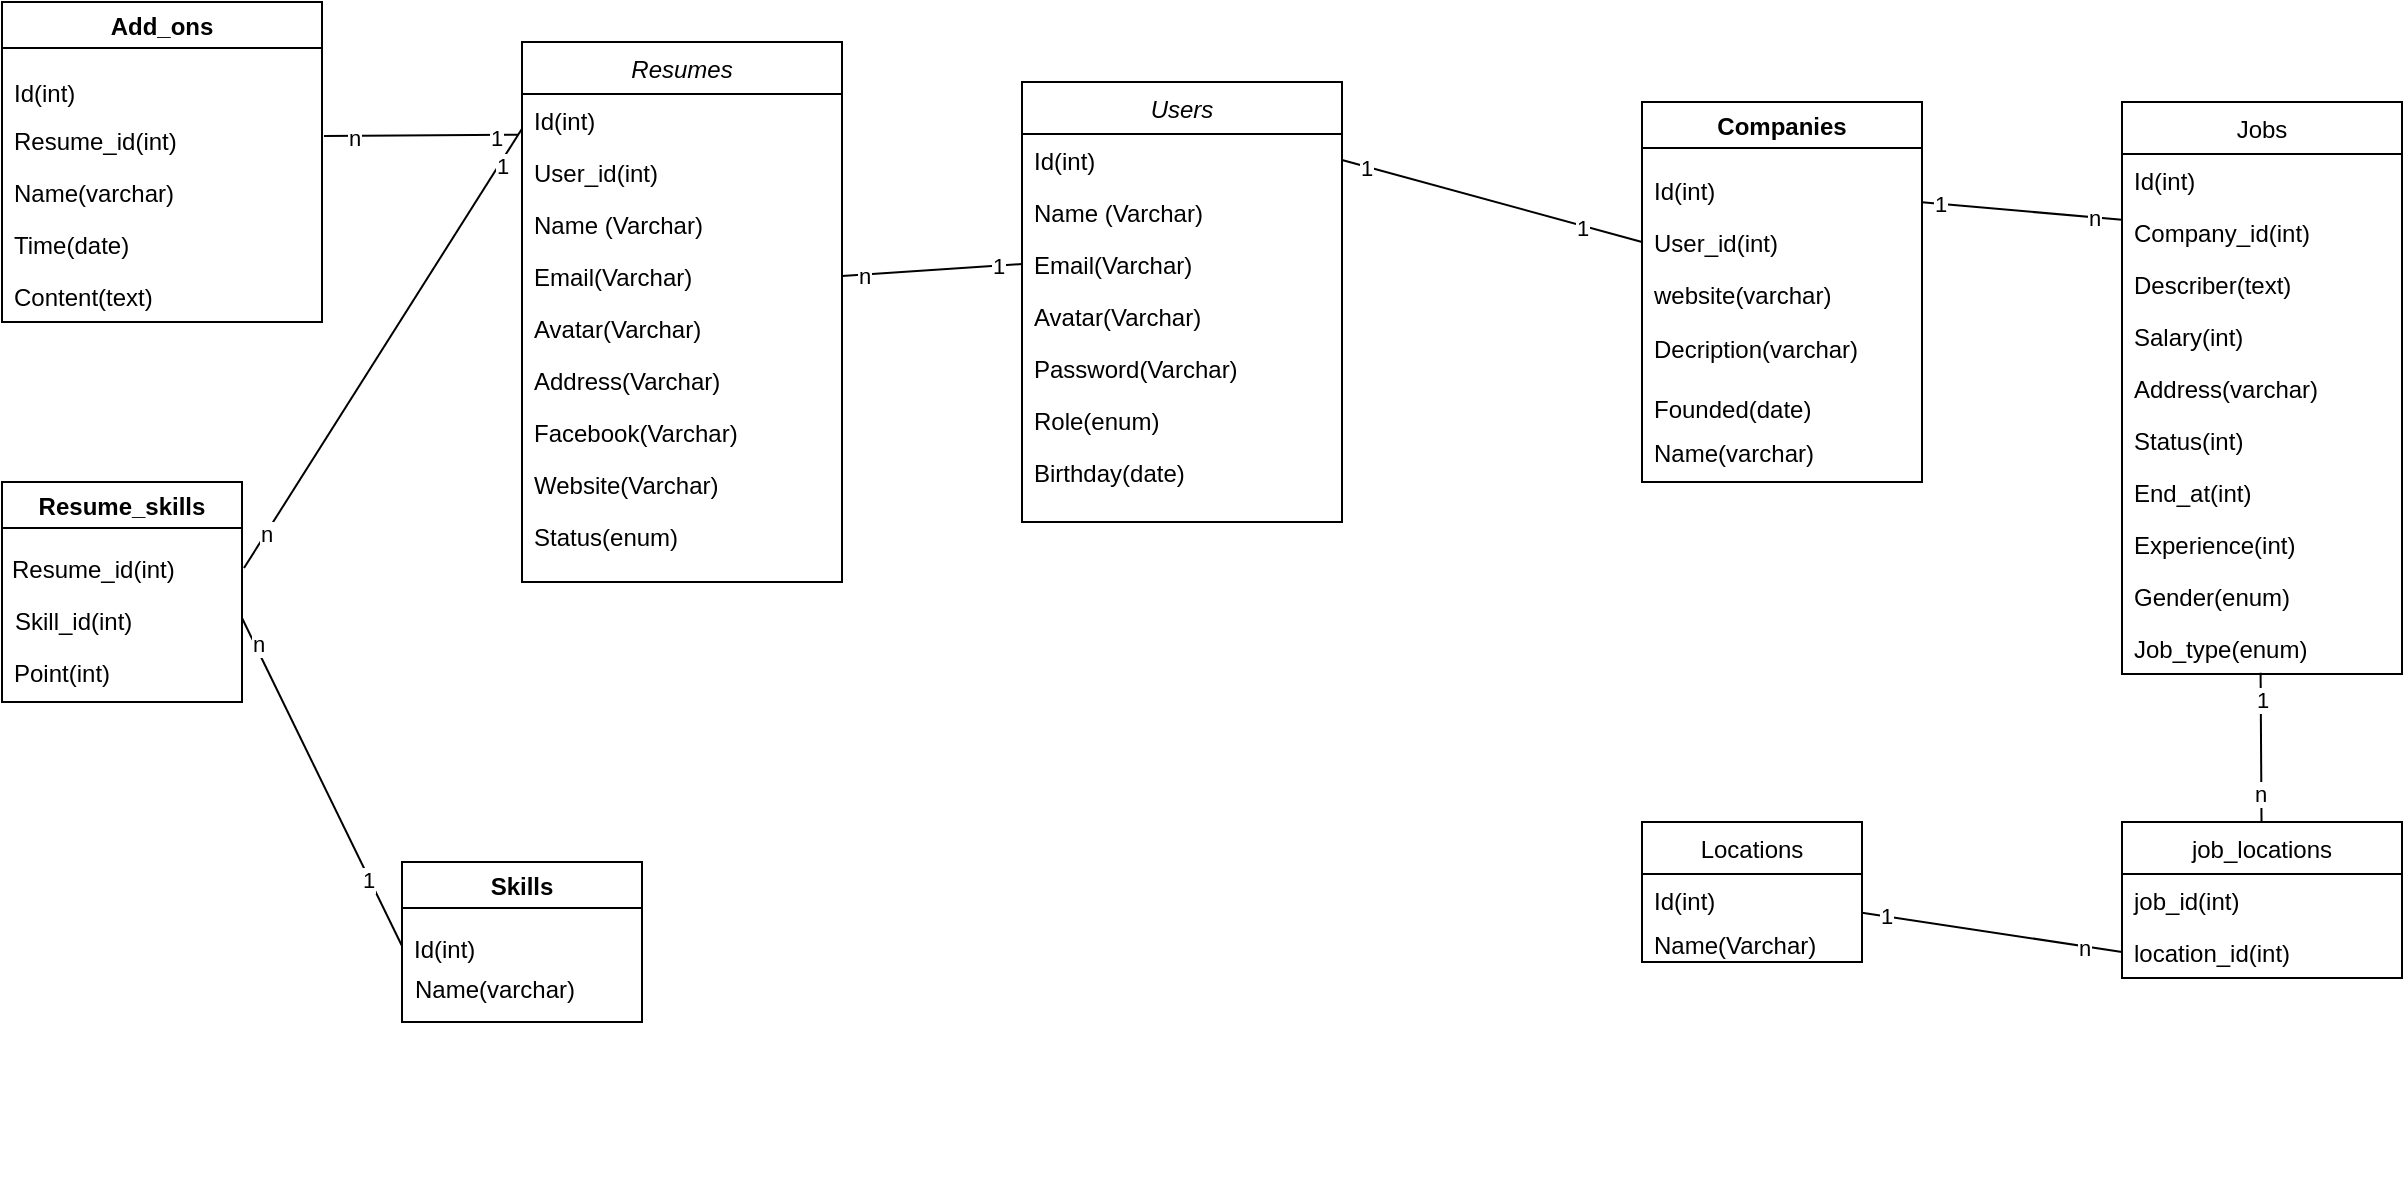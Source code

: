 <mxfile version="14.1.6" type="github">
  <diagram id="C5RBs43oDa-KdzZeNtuy" name="Page-1">
    <mxGraphModel dx="2177" dy="774" grid="1" gridSize="10" guides="1" tooltips="1" connect="1" arrows="1" fold="1" page="1" pageScale="1" pageWidth="827" pageHeight="1169" math="0" shadow="0">
      <root>
        <mxCell id="WIyWlLk6GJQsqaUBKTNV-0" />
        <mxCell id="WIyWlLk6GJQsqaUBKTNV-1" parent="WIyWlLk6GJQsqaUBKTNV-0" />
        <mxCell id="zkfFHV4jXpPFQw0GAbJ--0" value="Users" style="swimlane;fontStyle=2;align=center;verticalAlign=top;childLayout=stackLayout;horizontal=1;startSize=26;horizontalStack=0;resizeParent=1;resizeLast=0;collapsible=1;marginBottom=0;rounded=0;shadow=0;strokeWidth=1;" parent="WIyWlLk6GJQsqaUBKTNV-1" vertex="1">
          <mxGeometry x="60" y="90" width="160" height="220" as="geometry">
            <mxRectangle x="60" y="90" width="160" height="26" as="alternateBounds" />
          </mxGeometry>
        </mxCell>
        <mxCell id="h05c_IolbolMF5R1GUw5-21" value="Id(int)" style="text;align=left;verticalAlign=top;spacingLeft=4;spacingRight=4;overflow=hidden;rotatable=0;points=[[0,0.5],[1,0.5]];portConstraint=eastwest;" vertex="1" parent="zkfFHV4jXpPFQw0GAbJ--0">
          <mxGeometry y="26" width="160" height="26" as="geometry" />
        </mxCell>
        <mxCell id="zkfFHV4jXpPFQw0GAbJ--1" value="Name (Varchar)" style="text;align=left;verticalAlign=top;spacingLeft=4;spacingRight=4;overflow=hidden;rotatable=0;points=[[0,0.5],[1,0.5]];portConstraint=eastwest;" parent="zkfFHV4jXpPFQw0GAbJ--0" vertex="1">
          <mxGeometry y="52" width="160" height="26" as="geometry" />
        </mxCell>
        <mxCell id="zkfFHV4jXpPFQw0GAbJ--3" value="Email(Varchar)" style="text;align=left;verticalAlign=top;spacingLeft=4;spacingRight=4;overflow=hidden;rotatable=0;points=[[0,0.5],[1,0.5]];portConstraint=eastwest;rounded=0;shadow=0;html=0;" parent="zkfFHV4jXpPFQw0GAbJ--0" vertex="1">
          <mxGeometry y="78" width="160" height="26" as="geometry" />
        </mxCell>
        <mxCell id="zkfFHV4jXpPFQw0GAbJ--2" value="Avatar(Varchar)" style="text;align=left;verticalAlign=top;spacingLeft=4;spacingRight=4;overflow=hidden;rotatable=0;points=[[0,0.5],[1,0.5]];portConstraint=eastwest;rounded=0;shadow=0;html=0;" parent="zkfFHV4jXpPFQw0GAbJ--0" vertex="1">
          <mxGeometry y="104" width="160" height="26" as="geometry" />
        </mxCell>
        <mxCell id="zkfFHV4jXpPFQw0GAbJ--5" value="Password(Varchar)" style="text;align=left;verticalAlign=top;spacingLeft=4;spacingRight=4;overflow=hidden;rotatable=0;points=[[0,0.5],[1,0.5]];portConstraint=eastwest;" parent="zkfFHV4jXpPFQw0GAbJ--0" vertex="1">
          <mxGeometry y="130" width="160" height="26" as="geometry" />
        </mxCell>
        <mxCell id="h05c_IolbolMF5R1GUw5-18" value="Role(enum)" style="text;align=left;verticalAlign=top;spacingLeft=4;spacingRight=4;overflow=hidden;rotatable=0;points=[[0,0.5],[1,0.5]];portConstraint=eastwest;" vertex="1" parent="zkfFHV4jXpPFQw0GAbJ--0">
          <mxGeometry y="156" width="160" height="26" as="geometry" />
        </mxCell>
        <mxCell id="h05c_IolbolMF5R1GUw5-40" value="Birthday(date)" style="text;align=left;verticalAlign=top;spacingLeft=4;spacingRight=4;overflow=hidden;rotatable=0;points=[[0,0.5],[1,0.5]];portConstraint=eastwest;" vertex="1" parent="zkfFHV4jXpPFQw0GAbJ--0">
          <mxGeometry y="182" width="160" height="26" as="geometry" />
        </mxCell>
        <mxCell id="h05c_IolbolMF5R1GUw5-0" value="Untitled Layer" parent="WIyWlLk6GJQsqaUBKTNV-0" />
        <mxCell id="h05c_IolbolMF5R1GUw5-35" value="" style="edgeStyle=none;rounded=0;orthogonalLoop=1;jettySize=auto;html=1;endArrow=none;endFill=0;exitX=-0.012;exitY=0.782;exitDx=0;exitDy=0;exitPerimeter=0;entryX=1.006;entryY=0.423;entryDx=0;entryDy=0;entryPerimeter=0;align=left;" edge="1" parent="h05c_IolbolMF5R1GUw5-0" source="h05c_IolbolMF5R1GUw5-22" target="h05c_IolbolMF5R1GUw5-31">
          <mxGeometry relative="1" as="geometry">
            <mxPoint x="-200" y="242" as="sourcePoint" />
          </mxGeometry>
        </mxCell>
        <mxCell id="h05c_IolbolMF5R1GUw5-36" value="n" style="edgeLabel;html=1;align=center;verticalAlign=middle;resizable=0;points=[];" vertex="1" connectable="0" parent="h05c_IolbolMF5R1GUw5-35">
          <mxGeometry x="0.693" y="1" relative="1" as="geometry">
            <mxPoint as="offset" />
          </mxGeometry>
        </mxCell>
        <mxCell id="h05c_IolbolMF5R1GUw5-37" value="1" style="edgeLabel;html=1;align=center;verticalAlign=middle;resizable=0;points=[];" vertex="1" connectable="0" parent="h05c_IolbolMF5R1GUw5-35">
          <mxGeometry x="-0.761" y="1" relative="1" as="geometry">
            <mxPoint as="offset" />
          </mxGeometry>
        </mxCell>
        <mxCell id="h05c_IolbolMF5R1GUw5-9" value="Resumes" style="swimlane;fontStyle=2;align=center;verticalAlign=top;childLayout=stackLayout;horizontal=1;startSize=26;horizontalStack=0;resizeParent=1;resizeLast=0;collapsible=1;marginBottom=0;rounded=0;shadow=0;strokeWidth=1;" vertex="1" parent="h05c_IolbolMF5R1GUw5-0">
          <mxGeometry x="-190" y="70" width="160" height="270" as="geometry">
            <mxRectangle x="60" y="90" width="160" height="26" as="alternateBounds" />
          </mxGeometry>
        </mxCell>
        <mxCell id="h05c_IolbolMF5R1GUw5-22" value="Id(int)" style="text;align=left;verticalAlign=top;spacingLeft=4;spacingRight=4;overflow=hidden;rotatable=0;points=[[0,0.5],[1,0.5]];portConstraint=eastwest;" vertex="1" parent="h05c_IolbolMF5R1GUw5-9">
          <mxGeometry y="26" width="160" height="26" as="geometry" />
        </mxCell>
        <mxCell id="h05c_IolbolMF5R1GUw5-13" value="User_id(int)" style="text;align=left;verticalAlign=top;spacingLeft=4;spacingRight=4;overflow=hidden;rotatable=0;points=[[0,0.5],[1,0.5]];portConstraint=eastwest;" vertex="1" parent="h05c_IolbolMF5R1GUw5-9">
          <mxGeometry y="52" width="160" height="26" as="geometry" />
        </mxCell>
        <mxCell id="h05c_IolbolMF5R1GUw5-10" value="Name (Varchar)" style="text;align=left;verticalAlign=top;spacingLeft=4;spacingRight=4;overflow=hidden;rotatable=0;points=[[0,0.5],[1,0.5]];portConstraint=eastwest;" vertex="1" parent="h05c_IolbolMF5R1GUw5-9">
          <mxGeometry y="78" width="160" height="26" as="geometry" />
        </mxCell>
        <mxCell id="h05c_IolbolMF5R1GUw5-11" value="Email(Varchar)" style="text;align=left;verticalAlign=top;spacingLeft=4;spacingRight=4;overflow=hidden;rotatable=0;points=[[0,0.5],[1,0.5]];portConstraint=eastwest;rounded=0;shadow=0;html=0;" vertex="1" parent="h05c_IolbolMF5R1GUw5-9">
          <mxGeometry y="104" width="160" height="26" as="geometry" />
        </mxCell>
        <mxCell id="h05c_IolbolMF5R1GUw5-12" value="Avatar(Varchar)" style="text;align=left;verticalAlign=top;spacingLeft=4;spacingRight=4;overflow=hidden;rotatable=0;points=[[0,0.5],[1,0.5]];portConstraint=eastwest;rounded=0;shadow=0;html=0;" vertex="1" parent="h05c_IolbolMF5R1GUw5-9">
          <mxGeometry y="130" width="160" height="26" as="geometry" />
        </mxCell>
        <mxCell id="h05c_IolbolMF5R1GUw5-23" value="Address(Varchar)" style="text;align=left;verticalAlign=top;spacingLeft=4;spacingRight=4;overflow=hidden;rotatable=0;points=[[0,0.5],[1,0.5]];portConstraint=eastwest;rounded=0;shadow=0;html=0;" vertex="1" parent="h05c_IolbolMF5R1GUw5-9">
          <mxGeometry y="156" width="160" height="26" as="geometry" />
        </mxCell>
        <mxCell id="h05c_IolbolMF5R1GUw5-24" value="Facebook(Varchar)" style="text;align=left;verticalAlign=top;spacingLeft=4;spacingRight=4;overflow=hidden;rotatable=0;points=[[0,0.5],[1,0.5]];portConstraint=eastwest;rounded=0;shadow=0;html=0;" vertex="1" parent="h05c_IolbolMF5R1GUw5-9">
          <mxGeometry y="182" width="160" height="26" as="geometry" />
        </mxCell>
        <mxCell id="h05c_IolbolMF5R1GUw5-25" value="Website(Varchar)" style="text;align=left;verticalAlign=top;spacingLeft=4;spacingRight=4;overflow=hidden;rotatable=0;points=[[0,0.5],[1,0.5]];portConstraint=eastwest;rounded=0;shadow=0;html=0;" vertex="1" parent="h05c_IolbolMF5R1GUw5-9">
          <mxGeometry y="208" width="160" height="26" as="geometry" />
        </mxCell>
        <mxCell id="h05c_IolbolMF5R1GUw5-26" value="Status(enum)" style="text;align=left;verticalAlign=top;spacingLeft=4;spacingRight=4;overflow=hidden;rotatable=0;points=[[0,0.5],[1,0.5]];portConstraint=eastwest;rounded=0;shadow=0;html=0;" vertex="1" parent="h05c_IolbolMF5R1GUw5-9">
          <mxGeometry y="234" width="160" height="26" as="geometry" />
        </mxCell>
        <mxCell id="h05c_IolbolMF5R1GUw5-14" style="rounded=0;orthogonalLoop=1;jettySize=auto;html=1;exitX=1;exitY=0.5;exitDx=0;exitDy=0;entryX=0;entryY=0.5;entryDx=0;entryDy=0;endArrow=none;endFill=0;" edge="1" parent="h05c_IolbolMF5R1GUw5-0" source="h05c_IolbolMF5R1GUw5-11" target="zkfFHV4jXpPFQw0GAbJ--3">
          <mxGeometry relative="1" as="geometry" />
        </mxCell>
        <mxCell id="h05c_IolbolMF5R1GUw5-38" value="n" style="edgeLabel;html=1;align=center;verticalAlign=middle;resizable=0;points=[];" vertex="1" connectable="0" parent="h05c_IolbolMF5R1GUw5-14">
          <mxGeometry x="-0.756" relative="1" as="geometry">
            <mxPoint as="offset" />
          </mxGeometry>
        </mxCell>
        <mxCell id="h05c_IolbolMF5R1GUw5-39" value="1" style="edgeLabel;html=1;align=center;verticalAlign=middle;resizable=0;points=[];" vertex="1" connectable="0" parent="h05c_IolbolMF5R1GUw5-14">
          <mxGeometry x="0.726" relative="1" as="geometry">
            <mxPoint as="offset" />
          </mxGeometry>
        </mxCell>
        <mxCell id="h05c_IolbolMF5R1GUw5-28" value="Add_ons" style="swimlane;" vertex="1" parent="h05c_IolbolMF5R1GUw5-0">
          <mxGeometry x="-450" y="50" width="160" height="160" as="geometry" />
        </mxCell>
        <mxCell id="h05c_IolbolMF5R1GUw5-30" value="Id(int)" style="text;align=left;verticalAlign=top;spacingLeft=4;spacingRight=4;overflow=hidden;rotatable=0;points=[[0,0.5],[1,0.5]];portConstraint=eastwest;rounded=0;shadow=0;html=0;" vertex="1" parent="h05c_IolbolMF5R1GUw5-28">
          <mxGeometry y="32" width="160" height="26" as="geometry" />
        </mxCell>
        <mxCell id="h05c_IolbolMF5R1GUw5-31" value="Resume_id(int)" style="text;align=left;verticalAlign=top;spacingLeft=4;spacingRight=4;overflow=hidden;rotatable=0;points=[[0,0.5],[1,0.5]];portConstraint=eastwest;rounded=0;shadow=0;html=0;" vertex="1" parent="h05c_IolbolMF5R1GUw5-28">
          <mxGeometry y="56" width="160" height="26" as="geometry" />
        </mxCell>
        <mxCell id="h05c_IolbolMF5R1GUw5-32" value="Name(varchar)" style="text;align=left;verticalAlign=top;spacingLeft=4;spacingRight=4;overflow=hidden;rotatable=0;points=[[0,0.5],[1,0.5]];portConstraint=eastwest;rounded=0;shadow=0;html=0;" vertex="1" parent="h05c_IolbolMF5R1GUw5-28">
          <mxGeometry y="82" width="160" height="26" as="geometry" />
        </mxCell>
        <mxCell id="h05c_IolbolMF5R1GUw5-33" value="Time(date)" style="text;align=left;verticalAlign=top;spacingLeft=4;spacingRight=4;overflow=hidden;rotatable=0;points=[[0,0.5],[1,0.5]];portConstraint=eastwest;rounded=0;shadow=0;html=0;" vertex="1" parent="h05c_IolbolMF5R1GUw5-28">
          <mxGeometry y="108" width="160" height="26" as="geometry" />
        </mxCell>
        <mxCell id="h05c_IolbolMF5R1GUw5-34" value="Content(text)" style="text;align=left;verticalAlign=top;spacingLeft=4;spacingRight=4;overflow=hidden;rotatable=0;points=[[0,0.5],[1,0.5]];portConstraint=eastwest;rounded=0;shadow=0;html=0;" vertex="1" parent="h05c_IolbolMF5R1GUw5-28">
          <mxGeometry y="134" width="160" height="26" as="geometry" />
        </mxCell>
        <mxCell id="h05c_IolbolMF5R1GUw5-42" value="Skills" style="swimlane;" vertex="1" parent="h05c_IolbolMF5R1GUw5-0">
          <mxGeometry x="-250" y="480" width="120" height="80" as="geometry" />
        </mxCell>
        <mxCell id="h05c_IolbolMF5R1GUw5-50" value="Id(int)" style="text;align=left;verticalAlign=top;spacingLeft=4;spacingRight=4;overflow=hidden;rotatable=0;points=[[0,0.5],[1,0.5]];portConstraint=eastwest;rounded=0;shadow=0;html=0;" vertex="1" parent="h05c_IolbolMF5R1GUw5-42">
          <mxGeometry y="30" width="119.5" height="24" as="geometry" />
        </mxCell>
        <mxCell id="h05c_IolbolMF5R1GUw5-52" value="Name(varchar)" style="text;align=left;verticalAlign=top;spacingLeft=4;spacingRight=4;overflow=hidden;rotatable=0;points=[[0,0.5],[1,0.5]];portConstraint=eastwest;rounded=0;shadow=0;html=0;" vertex="1" parent="h05c_IolbolMF5R1GUw5-42">
          <mxGeometry x="0.5" y="50" width="119.5" height="24" as="geometry" />
        </mxCell>
        <mxCell id="h05c_IolbolMF5R1GUw5-43" value="Resume_skills" style="swimlane;" vertex="1" parent="h05c_IolbolMF5R1GUw5-0">
          <mxGeometry x="-450" y="290" width="120" height="110" as="geometry" />
        </mxCell>
        <mxCell id="h05c_IolbolMF5R1GUw5-44" value="Resume_id(int)" style="text;align=left;verticalAlign=top;spacingLeft=4;spacingRight=4;overflow=hidden;rotatable=0;points=[[0,0.5],[1,0.5]];portConstraint=eastwest;rounded=0;shadow=0;html=0;" vertex="1" parent="h05c_IolbolMF5R1GUw5-43">
          <mxGeometry x="-1" y="30" width="122" height="26" as="geometry" />
        </mxCell>
        <mxCell id="h05c_IolbolMF5R1GUw5-45" value="Skill_id(int)" style="text;align=left;verticalAlign=top;spacingLeft=4;spacingRight=4;overflow=hidden;rotatable=0;points=[[0,0.5],[1,0.5]];portConstraint=eastwest;rounded=0;shadow=0;html=0;" vertex="1" parent="h05c_IolbolMF5R1GUw5-43">
          <mxGeometry x="0.5" y="56" width="119.5" height="24" as="geometry" />
        </mxCell>
        <mxCell id="h05c_IolbolMF5R1GUw5-46" value="Point(int)" style="text;align=left;verticalAlign=top;spacingLeft=4;spacingRight=4;overflow=hidden;rotatable=0;points=[[0,0.5],[1,0.5]];portConstraint=eastwest;rounded=0;shadow=0;html=0;" vertex="1" parent="h05c_IolbolMF5R1GUw5-43">
          <mxGeometry y="82" width="122" height="26" as="geometry" />
        </mxCell>
        <mxCell id="h05c_IolbolMF5R1GUw5-47" style="edgeStyle=none;rounded=0;orthogonalLoop=1;jettySize=auto;html=1;endArrow=none;endFill=0;entryX=1;entryY=0.5;entryDx=0;entryDy=0;exitX=0;exitY=0.667;exitDx=0;exitDy=0;exitPerimeter=0;" edge="1" parent="h05c_IolbolMF5R1GUw5-0" source="h05c_IolbolMF5R1GUw5-22" target="h05c_IolbolMF5R1GUw5-44">
          <mxGeometry relative="1" as="geometry" />
        </mxCell>
        <mxCell id="h05c_IolbolMF5R1GUw5-48" value="1" style="edgeLabel;html=1;align=center;verticalAlign=middle;resizable=0;points=[];" vertex="1" connectable="0" parent="h05c_IolbolMF5R1GUw5-47">
          <mxGeometry x="-0.834" y="1" relative="1" as="geometry">
            <mxPoint as="offset" />
          </mxGeometry>
        </mxCell>
        <mxCell id="h05c_IolbolMF5R1GUw5-49" value="n" style="edgeLabel;html=1;align=center;verticalAlign=middle;resizable=0;points=[];" vertex="1" connectable="0" parent="h05c_IolbolMF5R1GUw5-47">
          <mxGeometry x="0.839" relative="1" as="geometry">
            <mxPoint as="offset" />
          </mxGeometry>
        </mxCell>
        <mxCell id="h05c_IolbolMF5R1GUw5-51" style="edgeStyle=none;rounded=0;orthogonalLoop=1;jettySize=auto;html=1;endArrow=none;endFill=0;entryX=1;entryY=0.5;entryDx=0;entryDy=0;exitX=0;exitY=0.5;exitDx=0;exitDy=0;" edge="1" parent="h05c_IolbolMF5R1GUw5-0" source="h05c_IolbolMF5R1GUw5-50" target="h05c_IolbolMF5R1GUw5-45">
          <mxGeometry relative="1" as="geometry" />
        </mxCell>
        <mxCell id="h05c_IolbolMF5R1GUw5-53" value="n" style="edgeLabel;html=1;align=center;verticalAlign=middle;resizable=0;points=[];" vertex="1" connectable="0" parent="h05c_IolbolMF5R1GUw5-51">
          <mxGeometry x="0.835" y="-1" relative="1" as="geometry">
            <mxPoint as="offset" />
          </mxGeometry>
        </mxCell>
        <mxCell id="h05c_IolbolMF5R1GUw5-54" value="1" style="edgeLabel;html=1;align=center;verticalAlign=middle;resizable=0;points=[];" vertex="1" connectable="0" parent="h05c_IolbolMF5R1GUw5-51">
          <mxGeometry x="-0.587" y="1" relative="1" as="geometry">
            <mxPoint as="offset" />
          </mxGeometry>
        </mxCell>
        <mxCell id="h05c_IolbolMF5R1GUw5-64" value="Companies" style="swimlane;" vertex="1" parent="h05c_IolbolMF5R1GUw5-0">
          <mxGeometry x="370" y="100" width="140" height="190" as="geometry" />
        </mxCell>
        <mxCell id="h05c_IolbolMF5R1GUw5-57" value="Id(int)" style="text;strokeColor=none;fillColor=none;align=left;verticalAlign=top;spacingLeft=4;spacingRight=4;overflow=hidden;rotatable=0;points=[[0,0.5],[1,0.5]];portConstraint=eastwest;" vertex="1" parent="h05c_IolbolMF5R1GUw5-64">
          <mxGeometry y="31" width="140" height="26" as="geometry" />
        </mxCell>
        <mxCell id="h05c_IolbolMF5R1GUw5-58" value="User_id(int)" style="text;strokeColor=none;fillColor=none;align=left;verticalAlign=top;spacingLeft=4;spacingRight=4;overflow=hidden;rotatable=0;points=[[0,0.5],[1,0.5]];portConstraint=eastwest;" vertex="1" parent="h05c_IolbolMF5R1GUw5-64">
          <mxGeometry y="57" width="140" height="26" as="geometry" />
        </mxCell>
        <mxCell id="h05c_IolbolMF5R1GUw5-59" value="website(varchar)" style="text;strokeColor=none;fillColor=none;align=left;verticalAlign=top;spacingLeft=4;spacingRight=4;overflow=hidden;rotatable=0;points=[[0,0.5],[1,0.5]];portConstraint=eastwest;" vertex="1" parent="h05c_IolbolMF5R1GUw5-64">
          <mxGeometry y="83" width="140" height="22" as="geometry" />
        </mxCell>
        <mxCell id="h05c_IolbolMF5R1GUw5-80" value="Decription(varchar)" style="text;strokeColor=none;fillColor=none;align=left;verticalAlign=top;spacingLeft=4;spacingRight=4;overflow=hidden;rotatable=0;points=[[0,0.5],[1,0.5]];portConstraint=eastwest;" vertex="1" parent="h05c_IolbolMF5R1GUw5-64">
          <mxGeometry y="110" width="140" height="22" as="geometry" />
        </mxCell>
        <mxCell id="h05c_IolbolMF5R1GUw5-81" value="Founded(date)" style="text;strokeColor=none;fillColor=none;align=left;verticalAlign=top;spacingLeft=4;spacingRight=4;overflow=hidden;rotatable=0;points=[[0,0.5],[1,0.5]];portConstraint=eastwest;" vertex="1" parent="h05c_IolbolMF5R1GUw5-64">
          <mxGeometry y="140" width="140" height="22" as="geometry" />
        </mxCell>
        <mxCell id="h05c_IolbolMF5R1GUw5-82" value="Name(varchar)" style="text;strokeColor=none;fillColor=none;align=left;verticalAlign=top;spacingLeft=4;spacingRight=4;overflow=hidden;rotatable=0;points=[[0,0.5],[1,0.5]];portConstraint=eastwest;" vertex="1" parent="h05c_IolbolMF5R1GUw5-64">
          <mxGeometry y="162" width="140" height="22" as="geometry" />
        </mxCell>
        <mxCell id="h05c_IolbolMF5R1GUw5-67" style="edgeStyle=none;rounded=0;orthogonalLoop=1;jettySize=auto;html=1;entryX=1;entryY=0.5;entryDx=0;entryDy=0;endArrow=none;endFill=0;" edge="1" parent="h05c_IolbolMF5R1GUw5-0">
          <mxGeometry relative="1" as="geometry">
            <mxPoint x="-120" y="640" as="sourcePoint" />
            <mxPoint x="-120" y="640" as="targetPoint" />
          </mxGeometry>
        </mxCell>
        <mxCell id="h05c_IolbolMF5R1GUw5-70" value="Locations" style="swimlane;fontStyle=0;childLayout=stackLayout;horizontal=1;startSize=26;fillColor=none;horizontalStack=0;resizeParent=1;resizeParentMax=0;resizeLast=0;collapsible=1;marginBottom=0;" vertex="1" parent="h05c_IolbolMF5R1GUw5-0">
          <mxGeometry x="370" y="460" width="110" height="70" as="geometry" />
        </mxCell>
        <mxCell id="h05c_IolbolMF5R1GUw5-68" value="Id(int)" style="text;strokeColor=none;fillColor=none;align=left;verticalAlign=top;spacingLeft=4;spacingRight=4;overflow=hidden;rotatable=0;points=[[0,0.5],[1,0.5]];portConstraint=eastwest;" vertex="1" parent="h05c_IolbolMF5R1GUw5-70">
          <mxGeometry y="26" width="110" height="22" as="geometry" />
        </mxCell>
        <mxCell id="h05c_IolbolMF5R1GUw5-66" value="Name(Varchar)" style="text;strokeColor=none;fillColor=none;align=left;verticalAlign=top;spacingLeft=4;spacingRight=4;overflow=hidden;rotatable=0;points=[[0,0.5],[1,0.5]];portConstraint=eastwest;" vertex="1" parent="h05c_IolbolMF5R1GUw5-70">
          <mxGeometry y="48" width="110" height="22" as="geometry" />
        </mxCell>
        <mxCell id="h05c_IolbolMF5R1GUw5-77" style="edgeStyle=none;rounded=0;orthogonalLoop=1;jettySize=auto;html=1;exitX=0;exitY=0.5;exitDx=0;exitDy=0;entryX=1;entryY=0.5;entryDx=0;entryDy=0;endArrow=none;endFill=0;" edge="1" parent="h05c_IolbolMF5R1GUw5-0" source="h05c_IolbolMF5R1GUw5-58" target="h05c_IolbolMF5R1GUw5-21">
          <mxGeometry relative="1" as="geometry" />
        </mxCell>
        <mxCell id="h05c_IolbolMF5R1GUw5-78" value="1" style="edgeLabel;html=1;align=center;verticalAlign=middle;resizable=0;points=[];" vertex="1" connectable="0" parent="h05c_IolbolMF5R1GUw5-77">
          <mxGeometry x="0.837" relative="1" as="geometry">
            <mxPoint as="offset" />
          </mxGeometry>
        </mxCell>
        <mxCell id="h05c_IolbolMF5R1GUw5-79" value="1" style="edgeLabel;html=1;align=center;verticalAlign=middle;resizable=0;points=[];" vertex="1" connectable="0" parent="h05c_IolbolMF5R1GUw5-77">
          <mxGeometry x="-0.593" y="1" relative="1" as="geometry">
            <mxPoint as="offset" />
          </mxGeometry>
        </mxCell>
        <mxCell id="h05c_IolbolMF5R1GUw5-83" value="Jobs" style="swimlane;fontStyle=0;childLayout=stackLayout;horizontal=1;startSize=26;fillColor=none;horizontalStack=0;resizeParent=1;resizeParentMax=0;resizeLast=0;collapsible=1;marginBottom=0;" vertex="1" parent="h05c_IolbolMF5R1GUw5-0">
          <mxGeometry x="610" y="100" width="140" height="286" as="geometry" />
        </mxCell>
        <mxCell id="h05c_IolbolMF5R1GUw5-84" value="Id(int)" style="text;strokeColor=none;fillColor=none;align=left;verticalAlign=top;spacingLeft=4;spacingRight=4;overflow=hidden;rotatable=0;points=[[0,0.5],[1,0.5]];portConstraint=eastwest;" vertex="1" parent="h05c_IolbolMF5R1GUw5-83">
          <mxGeometry y="26" width="140" height="26" as="geometry" />
        </mxCell>
        <mxCell id="h05c_IolbolMF5R1GUw5-85" value="Company_id(int)" style="text;strokeColor=none;fillColor=none;align=left;verticalAlign=top;spacingLeft=4;spacingRight=4;overflow=hidden;rotatable=0;points=[[0,0.5],[1,0.5]];portConstraint=eastwest;" vertex="1" parent="h05c_IolbolMF5R1GUw5-83">
          <mxGeometry y="52" width="140" height="26" as="geometry" />
        </mxCell>
        <mxCell id="h05c_IolbolMF5R1GUw5-86" value="Describer(text)" style="text;strokeColor=none;fillColor=none;align=left;verticalAlign=top;spacingLeft=4;spacingRight=4;overflow=hidden;rotatable=0;points=[[0,0.5],[1,0.5]];portConstraint=eastwest;" vertex="1" parent="h05c_IolbolMF5R1GUw5-83">
          <mxGeometry y="78" width="140" height="26" as="geometry" />
        </mxCell>
        <mxCell id="h05c_IolbolMF5R1GUw5-87" value="Salary(int)" style="text;strokeColor=none;fillColor=none;align=left;verticalAlign=top;spacingLeft=4;spacingRight=4;overflow=hidden;rotatable=0;points=[[0,0.5],[1,0.5]];portConstraint=eastwest;" vertex="1" parent="h05c_IolbolMF5R1GUw5-83">
          <mxGeometry y="104" width="140" height="26" as="geometry" />
        </mxCell>
        <mxCell id="h05c_IolbolMF5R1GUw5-88" value="Address(varchar)" style="text;strokeColor=none;fillColor=none;align=left;verticalAlign=top;spacingLeft=4;spacingRight=4;overflow=hidden;rotatable=0;points=[[0,0.5],[1,0.5]];portConstraint=eastwest;" vertex="1" parent="h05c_IolbolMF5R1GUw5-83">
          <mxGeometry y="130" width="140" height="26" as="geometry" />
        </mxCell>
        <mxCell id="h05c_IolbolMF5R1GUw5-89" value="Status(int)" style="text;strokeColor=none;fillColor=none;align=left;verticalAlign=top;spacingLeft=4;spacingRight=4;overflow=hidden;rotatable=0;points=[[0,0.5],[1,0.5]];portConstraint=eastwest;" vertex="1" parent="h05c_IolbolMF5R1GUw5-83">
          <mxGeometry y="156" width="140" height="26" as="geometry" />
        </mxCell>
        <mxCell id="h05c_IolbolMF5R1GUw5-90" value="End_at(int)" style="text;strokeColor=none;fillColor=none;align=left;verticalAlign=top;spacingLeft=4;spacingRight=4;overflow=hidden;rotatable=0;points=[[0,0.5],[1,0.5]];portConstraint=eastwest;" vertex="1" parent="h05c_IolbolMF5R1GUw5-83">
          <mxGeometry y="182" width="140" height="26" as="geometry" />
        </mxCell>
        <mxCell id="h05c_IolbolMF5R1GUw5-111" value="Experience(int)" style="text;strokeColor=none;fillColor=none;align=left;verticalAlign=top;spacingLeft=4;spacingRight=4;overflow=hidden;rotatable=0;points=[[0,0.5],[1,0.5]];portConstraint=eastwest;" vertex="1" parent="h05c_IolbolMF5R1GUw5-83">
          <mxGeometry y="208" width="140" height="26" as="geometry" />
        </mxCell>
        <mxCell id="h05c_IolbolMF5R1GUw5-112" value="Gender(enum)" style="text;strokeColor=none;fillColor=none;align=left;verticalAlign=top;spacingLeft=4;spacingRight=4;overflow=hidden;rotatable=0;points=[[0,0.5],[1,0.5]];portConstraint=eastwest;" vertex="1" parent="h05c_IolbolMF5R1GUw5-83">
          <mxGeometry y="234" width="140" height="26" as="geometry" />
        </mxCell>
        <mxCell id="h05c_IolbolMF5R1GUw5-113" value="Job_type(enum)" style="text;strokeColor=none;fillColor=none;align=left;verticalAlign=top;spacingLeft=4;spacingRight=4;overflow=hidden;rotatable=0;points=[[0,0.5],[1,0.5]];portConstraint=eastwest;" vertex="1" parent="h05c_IolbolMF5R1GUw5-83">
          <mxGeometry y="260" width="140" height="26" as="geometry" />
        </mxCell>
        <mxCell id="h05c_IolbolMF5R1GUw5-91" style="edgeStyle=none;rounded=0;orthogonalLoop=1;jettySize=auto;html=1;endArrow=none;endFill=0;" edge="1" parent="h05c_IolbolMF5R1GUw5-0" source="h05c_IolbolMF5R1GUw5-57" target="h05c_IolbolMF5R1GUw5-85">
          <mxGeometry relative="1" as="geometry" />
        </mxCell>
        <mxCell id="h05c_IolbolMF5R1GUw5-92" value="1" style="edgeLabel;html=1;align=center;verticalAlign=middle;resizable=0;points=[];" vertex="1" connectable="0" parent="h05c_IolbolMF5R1GUw5-91">
          <mxGeometry x="-0.818" relative="1" as="geometry">
            <mxPoint as="offset" />
          </mxGeometry>
        </mxCell>
        <mxCell id="h05c_IolbolMF5R1GUw5-93" value="n" style="edgeLabel;html=1;align=center;verticalAlign=middle;resizable=0;points=[];" vertex="1" connectable="0" parent="h05c_IolbolMF5R1GUw5-91">
          <mxGeometry x="0.726" relative="1" as="geometry">
            <mxPoint as="offset" />
          </mxGeometry>
        </mxCell>
        <mxCell id="h05c_IolbolMF5R1GUw5-105" style="edgeStyle=none;rounded=0;orthogonalLoop=1;jettySize=auto;html=1;endArrow=none;endFill=0;entryX=0.495;entryY=0.974;entryDx=0;entryDy=0;entryPerimeter=0;" edge="1" parent="h05c_IolbolMF5R1GUw5-0" source="h05c_IolbolMF5R1GUw5-101" target="h05c_IolbolMF5R1GUw5-113">
          <mxGeometry relative="1" as="geometry" />
        </mxCell>
        <mxCell id="h05c_IolbolMF5R1GUw5-106" value="1" style="edgeLabel;html=1;align=center;verticalAlign=middle;resizable=0;points=[];" vertex="1" connectable="0" parent="h05c_IolbolMF5R1GUw5-105">
          <mxGeometry x="0.645" relative="1" as="geometry">
            <mxPoint as="offset" />
          </mxGeometry>
        </mxCell>
        <mxCell id="h05c_IolbolMF5R1GUw5-107" value="n" style="edgeLabel;html=1;align=center;verticalAlign=middle;resizable=0;points=[];" vertex="1" connectable="0" parent="h05c_IolbolMF5R1GUw5-105">
          <mxGeometry x="-0.607" y="1" relative="1" as="geometry">
            <mxPoint as="offset" />
          </mxGeometry>
        </mxCell>
        <mxCell id="h05c_IolbolMF5R1GUw5-101" value="job_locations" style="swimlane;fontStyle=0;childLayout=stackLayout;horizontal=1;startSize=26;fillColor=none;horizontalStack=0;resizeParent=1;resizeParentMax=0;resizeLast=0;collapsible=1;marginBottom=0;" vertex="1" parent="h05c_IolbolMF5R1GUw5-0">
          <mxGeometry x="610" y="460" width="140" height="78" as="geometry" />
        </mxCell>
        <mxCell id="h05c_IolbolMF5R1GUw5-102" value="job_id(int)" style="text;strokeColor=none;fillColor=none;align=left;verticalAlign=top;spacingLeft=4;spacingRight=4;overflow=hidden;rotatable=0;points=[[0,0.5],[1,0.5]];portConstraint=eastwest;" vertex="1" parent="h05c_IolbolMF5R1GUw5-101">
          <mxGeometry y="26" width="140" height="26" as="geometry" />
        </mxCell>
        <mxCell id="h05c_IolbolMF5R1GUw5-103" value="location_id(int)" style="text;strokeColor=none;fillColor=none;align=left;verticalAlign=top;spacingLeft=4;spacingRight=4;overflow=hidden;rotatable=0;points=[[0,0.5],[1,0.5]];portConstraint=eastwest;" vertex="1" parent="h05c_IolbolMF5R1GUw5-101">
          <mxGeometry y="52" width="140" height="26" as="geometry" />
        </mxCell>
        <mxCell id="h05c_IolbolMF5R1GUw5-108" style="edgeStyle=none;rounded=0;orthogonalLoop=1;jettySize=auto;html=1;entryX=0;entryY=0.5;entryDx=0;entryDy=0;endArrow=none;endFill=0;" edge="1" parent="h05c_IolbolMF5R1GUw5-0" source="h05c_IolbolMF5R1GUw5-68" target="h05c_IolbolMF5R1GUw5-103">
          <mxGeometry relative="1" as="geometry" />
        </mxCell>
        <mxCell id="h05c_IolbolMF5R1GUw5-109" value="1" style="edgeLabel;html=1;align=center;verticalAlign=middle;resizable=0;points=[];" vertex="1" connectable="0" parent="h05c_IolbolMF5R1GUw5-108">
          <mxGeometry x="-0.828" relative="1" as="geometry">
            <mxPoint as="offset" />
          </mxGeometry>
        </mxCell>
        <mxCell id="h05c_IolbolMF5R1GUw5-110" value="n" style="edgeLabel;html=1;align=center;verticalAlign=middle;resizable=0;points=[];" vertex="1" connectable="0" parent="h05c_IolbolMF5R1GUw5-108">
          <mxGeometry x="0.714" y="-1" relative="1" as="geometry">
            <mxPoint as="offset" />
          </mxGeometry>
        </mxCell>
      </root>
    </mxGraphModel>
  </diagram>
</mxfile>

